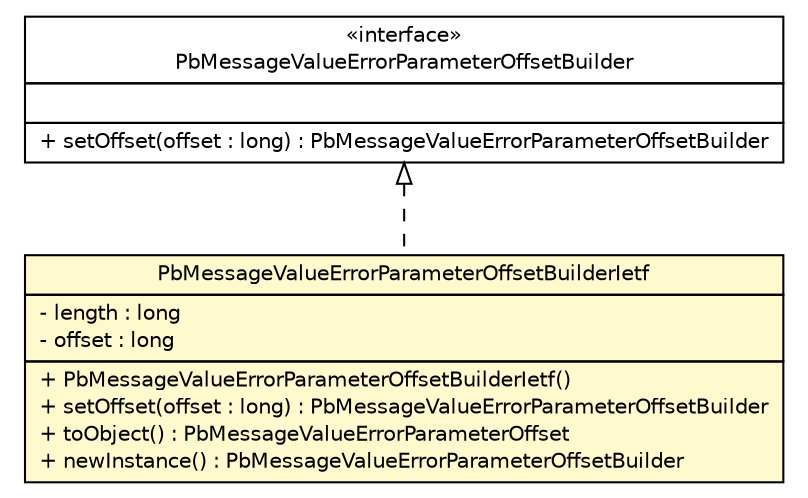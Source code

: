 #!/usr/local/bin/dot
#
# Class diagram 
# Generated by UMLGraph version R5_6 (http://www.umlgraph.org/)
#

digraph G {
	edge [fontname="Helvetica",fontsize=10,labelfontname="Helvetica",labelfontsize=10];
	node [fontname="Helvetica",fontsize=10,shape=plaintext];
	nodesep=0.25;
	ranksep=0.5;
	// org.ietf.nea.pb.message.util.PbMessageValueErrorParameterOffsetBuilderIetf
	c119151 [label=<<table title="org.ietf.nea.pb.message.util.PbMessageValueErrorParameterOffsetBuilderIetf" border="0" cellborder="1" cellspacing="0" cellpadding="2" port="p" bgcolor="lemonChiffon" href="./PbMessageValueErrorParameterOffsetBuilderIetf.html">
		<tr><td><table border="0" cellspacing="0" cellpadding="1">
<tr><td align="center" balign="center"> PbMessageValueErrorParameterOffsetBuilderIetf </td></tr>
		</table></td></tr>
		<tr><td><table border="0" cellspacing="0" cellpadding="1">
<tr><td align="left" balign="left"> - length : long </td></tr>
<tr><td align="left" balign="left"> - offset : long </td></tr>
		</table></td></tr>
		<tr><td><table border="0" cellspacing="0" cellpadding="1">
<tr><td align="left" balign="left"> + PbMessageValueErrorParameterOffsetBuilderIetf() </td></tr>
<tr><td align="left" balign="left"> + setOffset(offset : long) : PbMessageValueErrorParameterOffsetBuilder </td></tr>
<tr><td align="left" balign="left"> + toObject() : PbMessageValueErrorParameterOffset </td></tr>
<tr><td align="left" balign="left"> + newInstance() : PbMessageValueErrorParameterOffsetBuilder </td></tr>
		</table></td></tr>
		</table>>, URL="./PbMessageValueErrorParameterOffsetBuilderIetf.html", fontname="Helvetica", fontcolor="black", fontsize=10.0];
	// org.ietf.nea.pb.message.util.PbMessageValueErrorParameterOffsetBuilder
	c119159 [label=<<table title="org.ietf.nea.pb.message.util.PbMessageValueErrorParameterOffsetBuilder" border="0" cellborder="1" cellspacing="0" cellpadding="2" port="p" href="./PbMessageValueErrorParameterOffsetBuilder.html">
		<tr><td><table border="0" cellspacing="0" cellpadding="1">
<tr><td align="center" balign="center"> &#171;interface&#187; </td></tr>
<tr><td align="center" balign="center"> PbMessageValueErrorParameterOffsetBuilder </td></tr>
		</table></td></tr>
		<tr><td><table border="0" cellspacing="0" cellpadding="1">
<tr><td align="left" balign="left">  </td></tr>
		</table></td></tr>
		<tr><td><table border="0" cellspacing="0" cellpadding="1">
<tr><td align="left" balign="left"> + setOffset(offset : long) : PbMessageValueErrorParameterOffsetBuilder </td></tr>
		</table></td></tr>
		</table>>, URL="./PbMessageValueErrorParameterOffsetBuilder.html", fontname="Helvetica", fontcolor="black", fontsize=10.0];
	//org.ietf.nea.pb.message.util.PbMessageValueErrorParameterOffsetBuilderIetf implements org.ietf.nea.pb.message.util.PbMessageValueErrorParameterOffsetBuilder
	c119159:p -> c119151:p [dir=back,arrowtail=empty,style=dashed];
}

